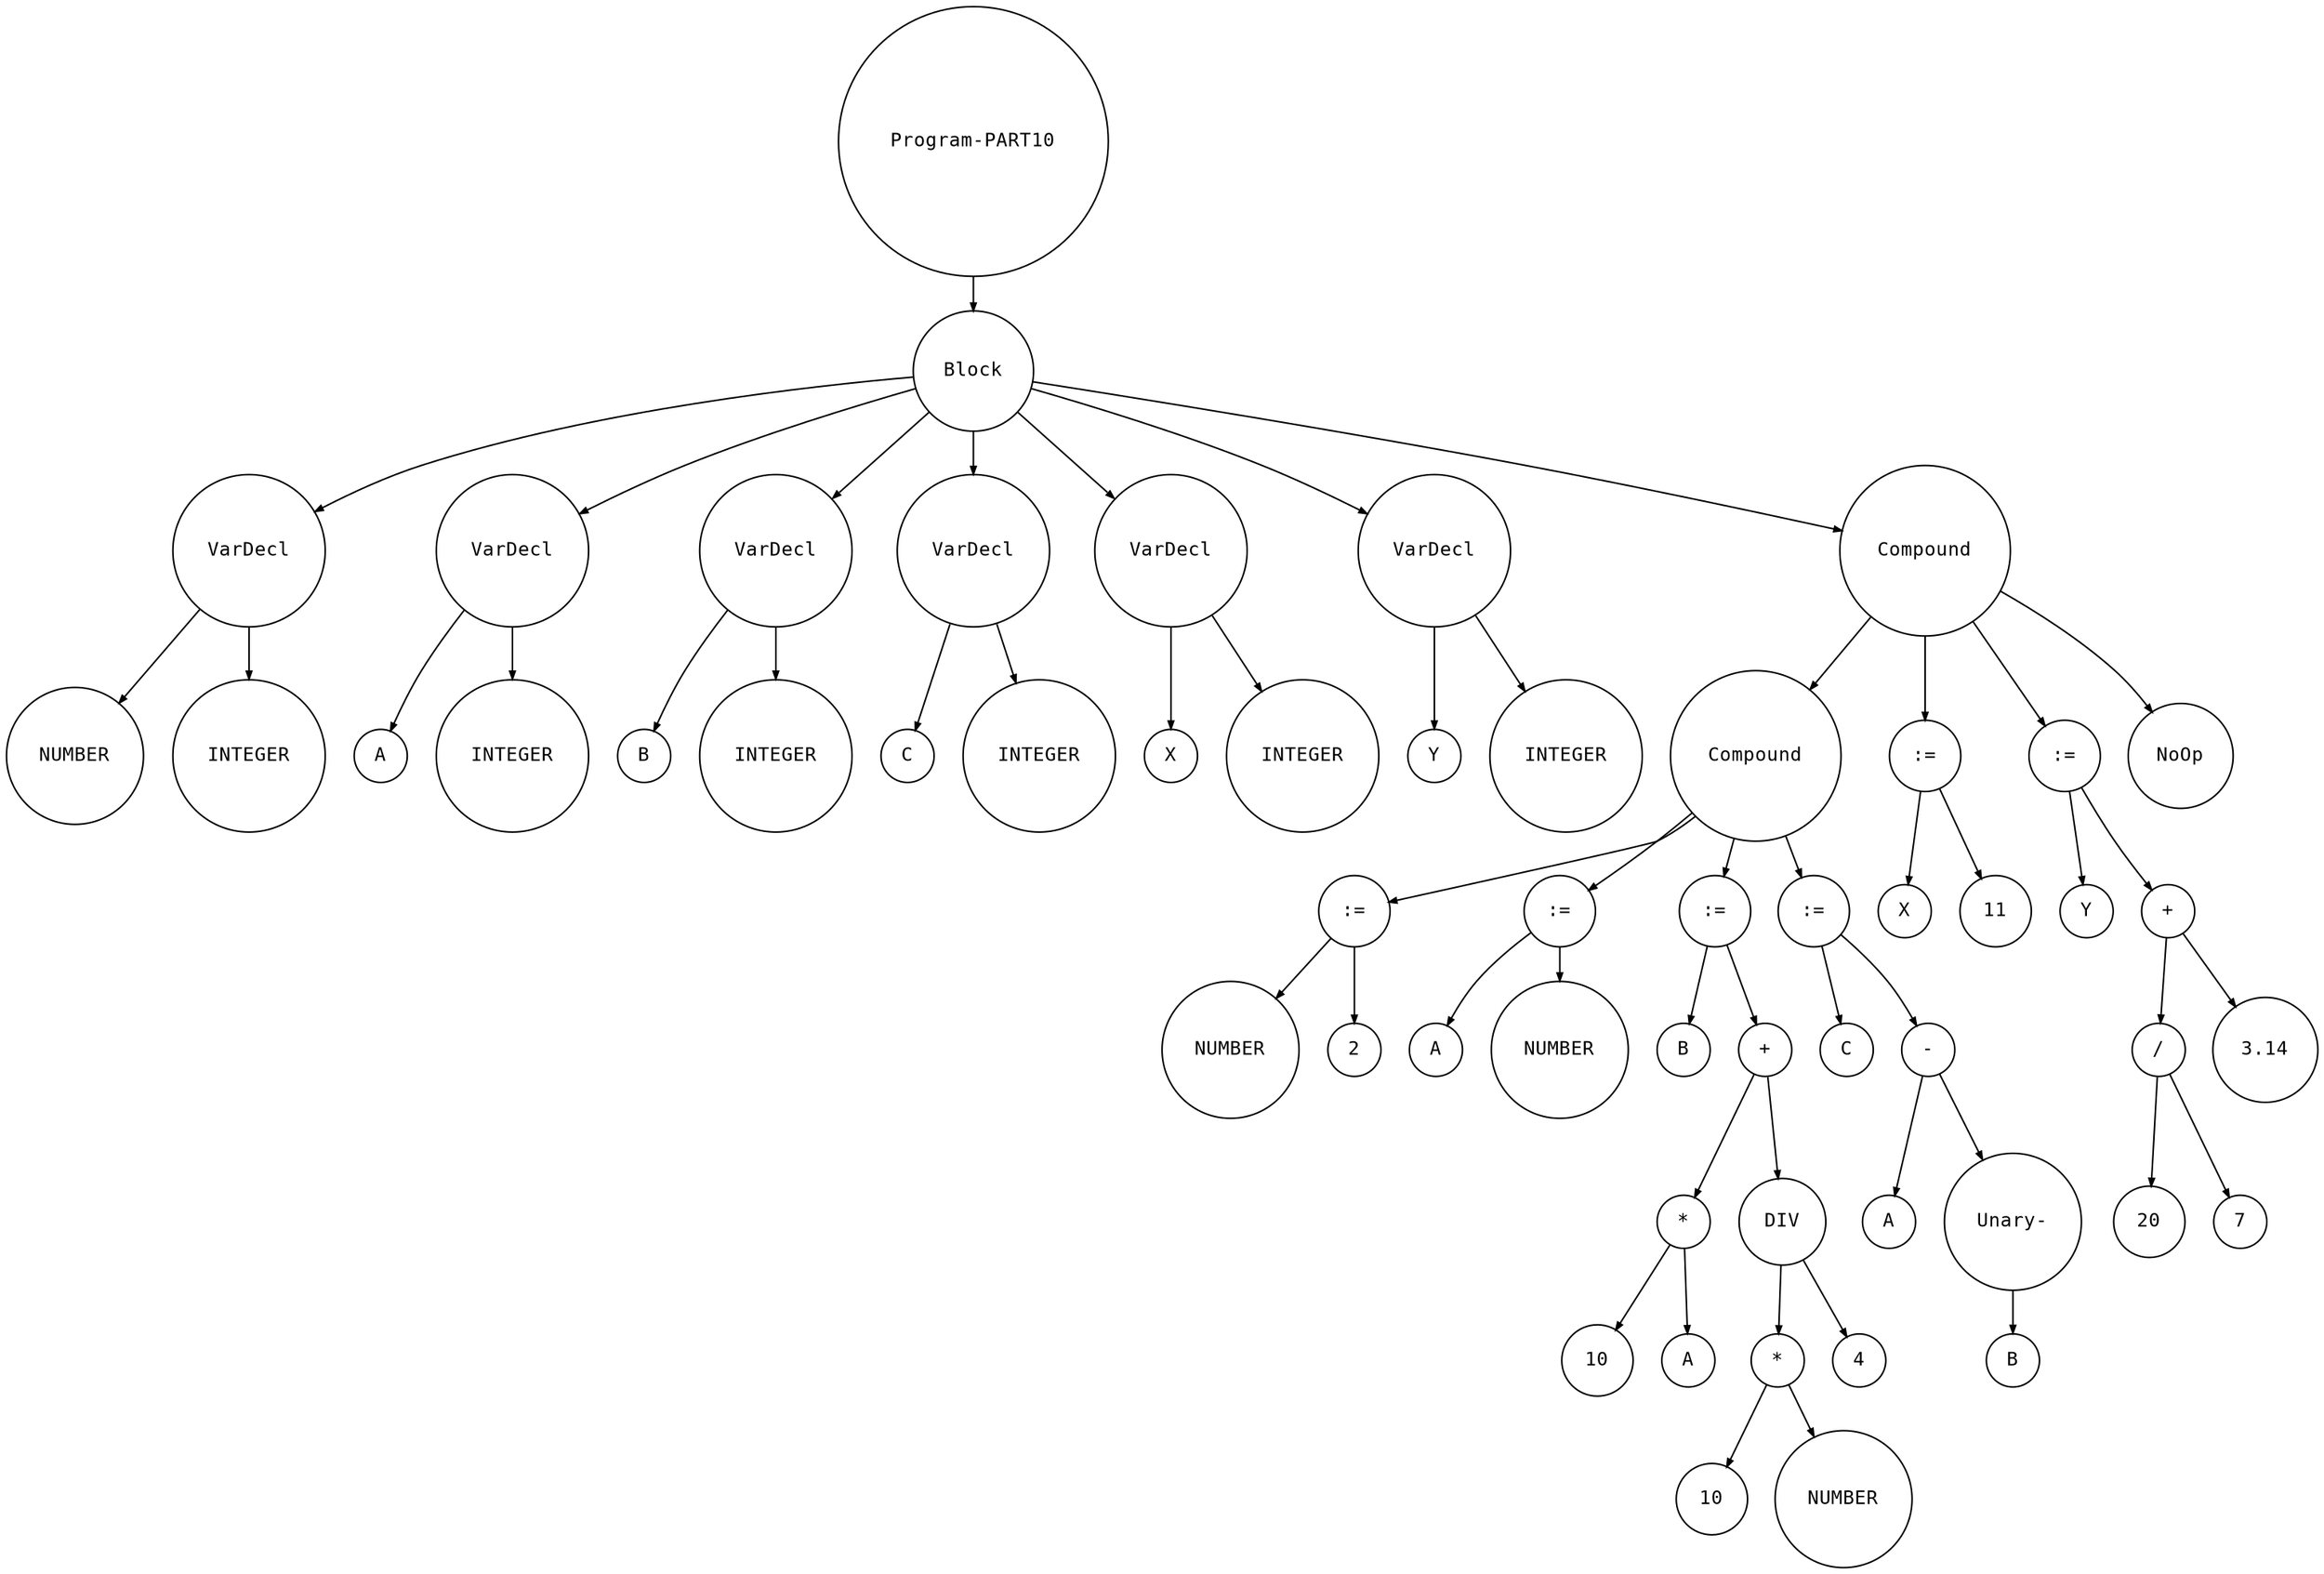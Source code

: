digraph astgraph { 
node [shape=circle, fontsize=12, fontname="Courier", height=.1]; 
ranksep=.3;
edge [arrowsize=.5]
node1 [label="Program-PART10"]
node1 -> node2
node2 [label="Block"]
node2 -> node3
node3 [label="VarDecl"]
node3 -> node4
node4 [label="NUMBER"]
node3 -> node6
node6 [label="INTEGER"]
node2 -> node8
node8 [label="VarDecl"]
node8 -> node9
node9 [label="A"]
node8 -> node11
node11 [label="INTEGER"]
node2 -> node13
node13 [label="VarDecl"]
node13 -> node14
node14 [label="B"]
node13 -> node16
node16 [label="INTEGER"]
node2 -> node18
node18 [label="VarDecl"]
node18 -> node19
node19 [label="C"]
node18 -> node21
node21 [label="INTEGER"]
node2 -> node23
node23 [label="VarDecl"]
node23 -> node24
node24 [label="X"]
node23 -> node26
node26 [label="INTEGER"]
node2 -> node28
node28 [label="VarDecl"]
node28 -> node29
node29 [label="Y"]
node28 -> node31
node31 [label="INTEGER"]
node2 -> node33
node33 [label="Compound"]
node33 -> node34
node34 [label="Compound"]
node34 -> node35
node35 [label=":="]
node35 -> node36
node36 [label="NUMBER"]
node35 -> node38
node38 [label="2"]
node34 -> node40
node40 [label=":="]
node40 -> node41
node41 [label="A"]
node40 -> node43
node43 [label="NUMBER"]
node34 -> node45
node45 [label=":="]
node45 -> node46
node46 [label="B"]
node45 -> node48
node48 [label="+"]
node48 -> node49
node49 [label="*"]
node49 -> node50
node50 [label="10"]
node49 -> node52
node52 [label="A"]
node48 -> node54
node54 [label="DIV"]
node54 -> node55
node55 [label="*"]
node55 -> node56
node56 [label="10"]
node55 -> node58
node58 [label="NUMBER"]
node54 -> node60
node60 [label="4"]
node34 -> node62
node62 [label=":="]
node62 -> node63
node63 [label="C"]
node62 -> node65
node65 [label="-"]
node65 -> node66
node66 [label="A"]
node65 -> node68
node68 [label="Unary-"]
node68 -> node69
node69 [label="B"]
node33 -> node71
node71 [label=":="]
node71 -> node72
node72 [label="X"]
node71 -> node74
node74 [label="11"]
node33 -> node76
node76 [label=":="]
node76 -> node77
node77 [label="Y"]
node76 -> node79
node79 [label="+"]
node79 -> node80
node80 [label="/"]
node80 -> node81
node81 [label="20"]
node80 -> node83
node83 [label="7"]
node79 -> node85
node85 [label="3.14"]
node33 -> node87
node87 [label="NoOp"]
}